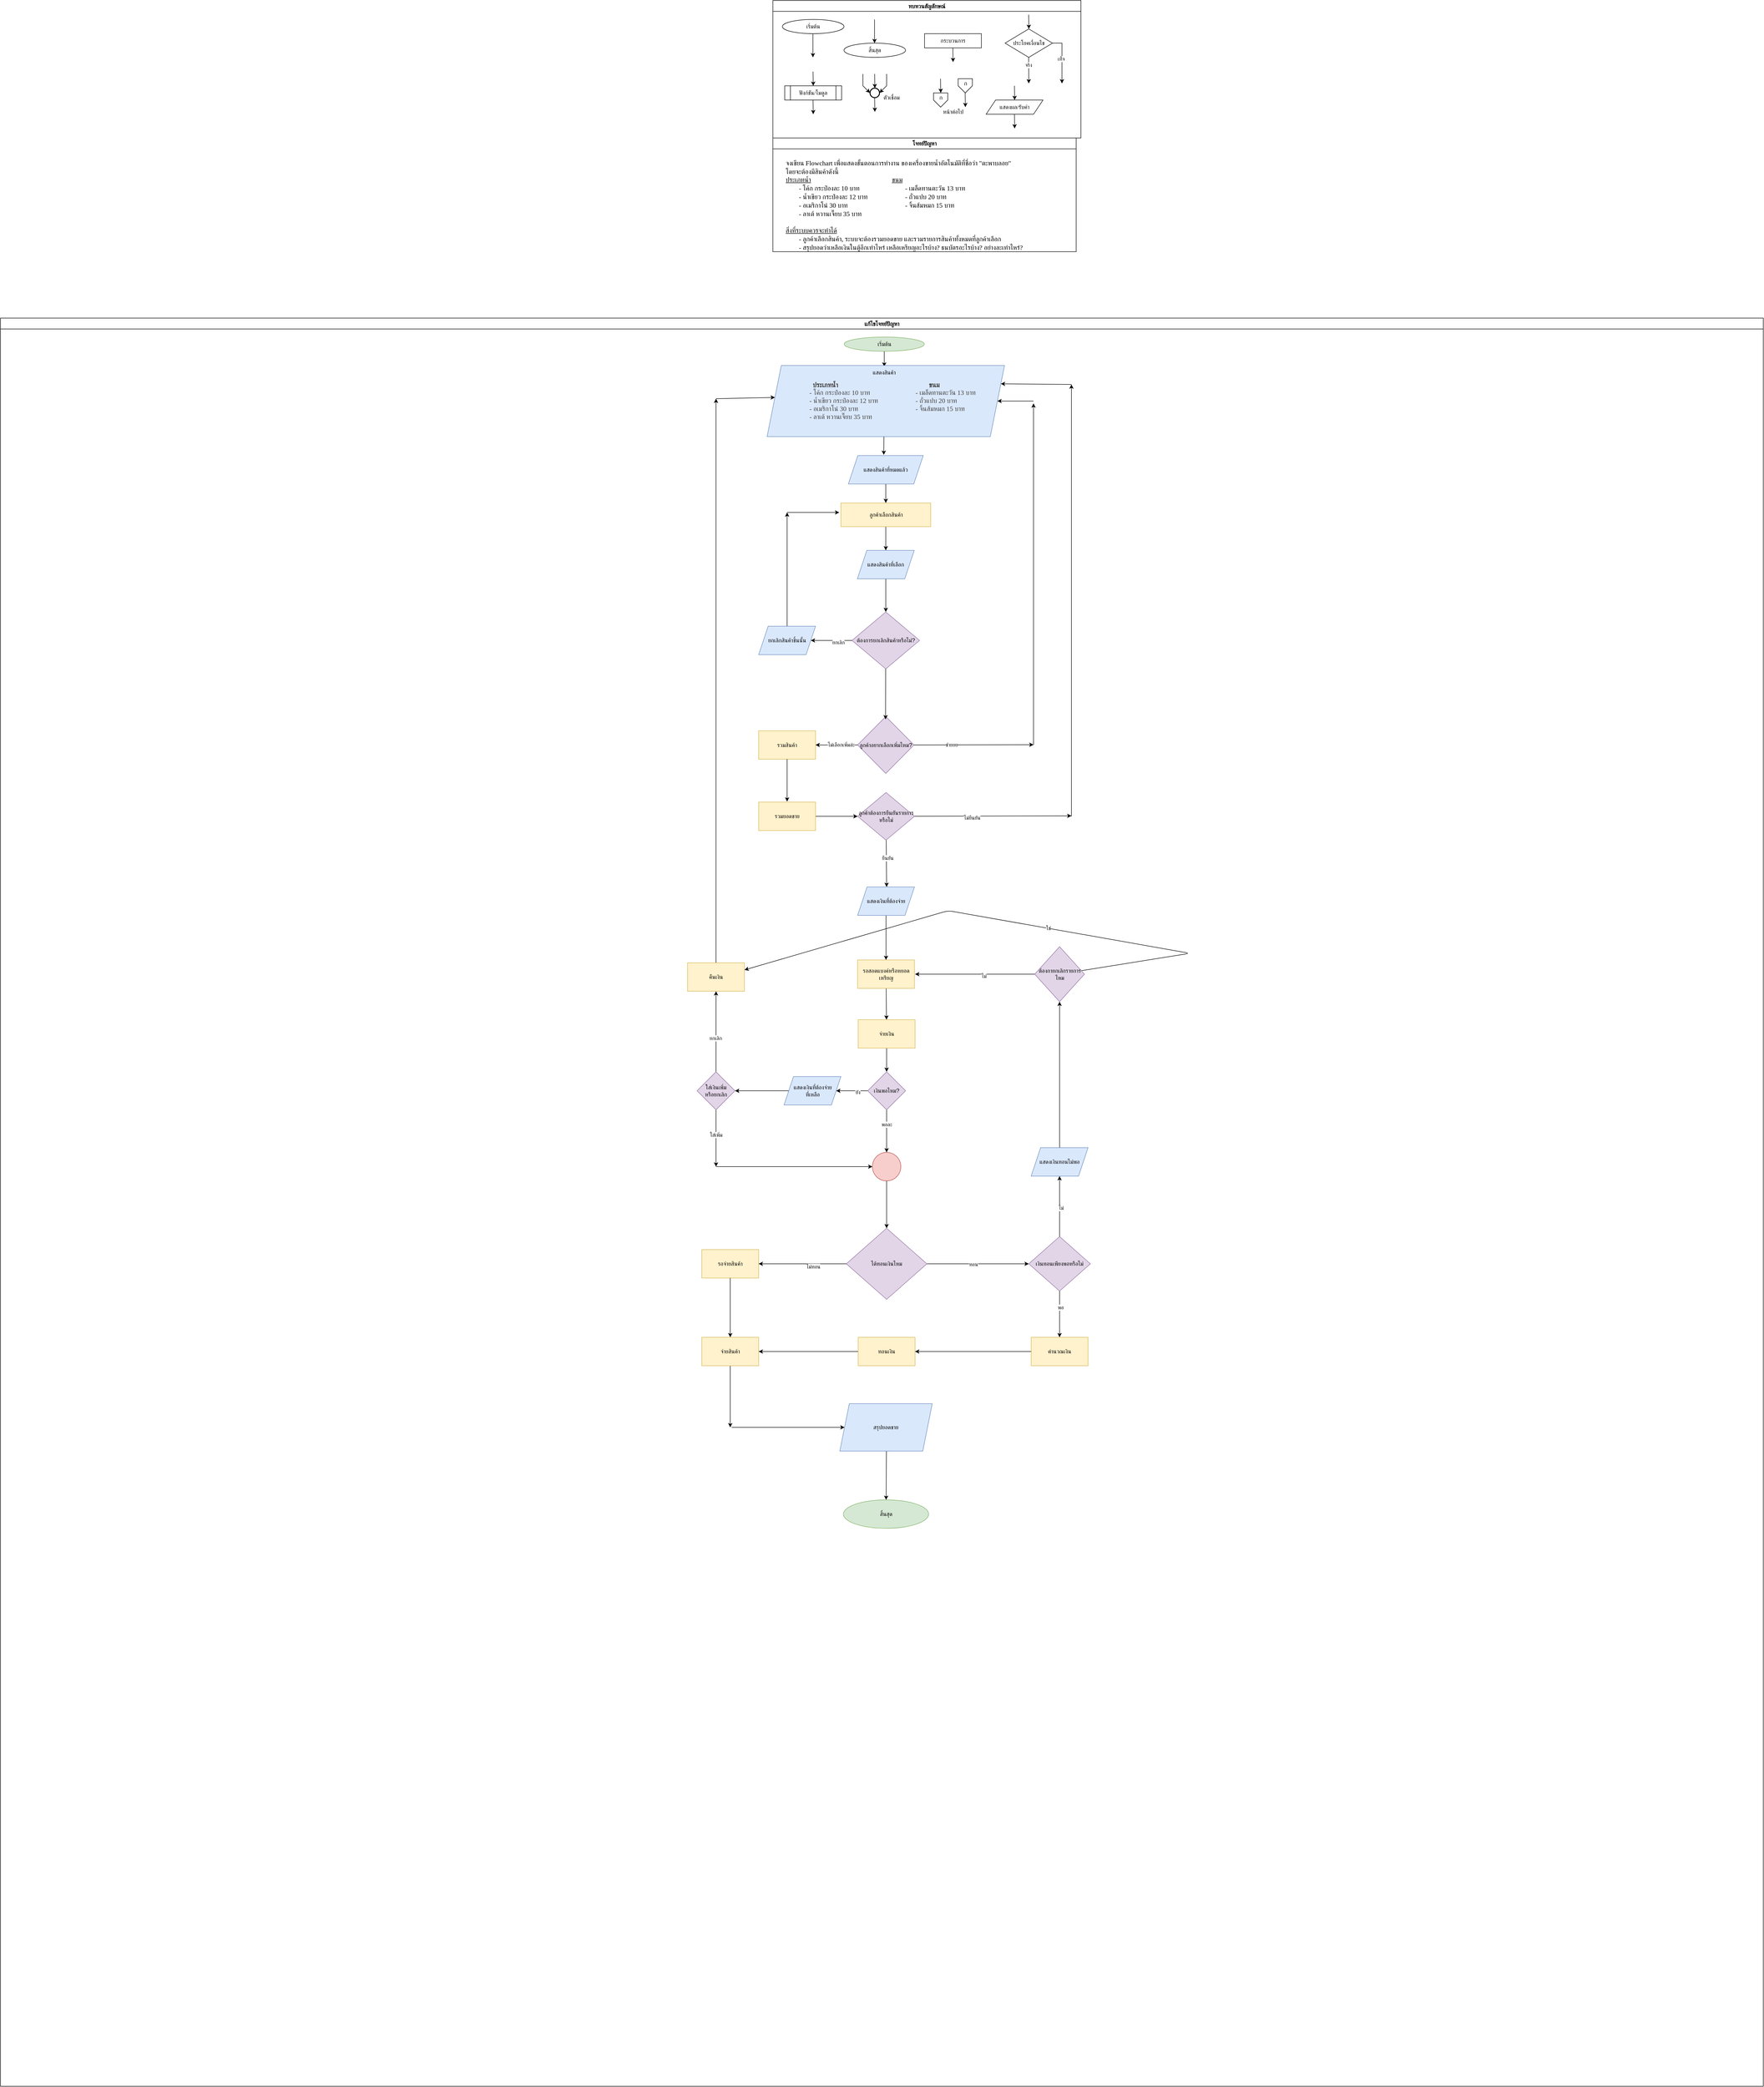 <mxfile>
    <diagram id="C5RBs43oDa-KdzZeNtuy" name="Page-1">
        <mxGraphModel dx="5001" dy="2600" grid="1" gridSize="10" guides="1" tooltips="1" connect="1" arrows="1" fold="1" page="1" pageScale="1" pageWidth="827" pageHeight="1169" background="none" math="0" shadow="0">
            <root>
                <mxCell id="WIyWlLk6GJQsqaUBKTNV-0"/>
                <mxCell id="WIyWlLk6GJQsqaUBKTNV-1" parent="WIyWlLk6GJQsqaUBKTNV-0"/>
                <mxCell id="M7CGMbNuYNeq0SnUNNgH-6" value="ทบทวนสัญลักษณ์" style="swimlane;fontFamily=Sarabun;fontSource=https%3A%2F%2Ffonts.googleapis.com%2Fcss%3Ffamily%3DSarabun;" parent="WIyWlLk6GJQsqaUBKTNV-1" vertex="1">
                    <mxGeometry x="-710" y="-250" width="650" height="290" as="geometry"/>
                </mxCell>
                <mxCell id="M7CGMbNuYNeq0SnUNNgH-2" value="&lt;font data-font-src=&quot;https://fonts.googleapis.com/css?family=Sarabun&quot; face=&quot;Sarabun&quot;&gt;เริ่มต้น&lt;/font&gt;" style="ellipse;whiteSpace=wrap;html=1;" parent="M7CGMbNuYNeq0SnUNNgH-6" vertex="1">
                    <mxGeometry x="20" y="40" width="130" height="30" as="geometry"/>
                </mxCell>
                <mxCell id="M7CGMbNuYNeq0SnUNNgH-5" value="" style="endArrow=classic;html=1;rounded=0;" parent="M7CGMbNuYNeq0SnUNNgH-6" edge="1">
                    <mxGeometry width="50" height="50" relative="1" as="geometry">
                        <mxPoint x="84.5" y="70" as="sourcePoint"/>
                        <mxPoint x="84.5" y="120" as="targetPoint"/>
                    </mxGeometry>
                </mxCell>
                <mxCell id="M7CGMbNuYNeq0SnUNNgH-3" value="&lt;font face=&quot;Sarabun&quot;&gt;สิ้นสุด&lt;/font&gt;" style="ellipse;whiteSpace=wrap;html=1;" parent="M7CGMbNuYNeq0SnUNNgH-6" vertex="1">
                    <mxGeometry x="150" y="90" width="130" height="30" as="geometry"/>
                </mxCell>
                <mxCell id="M7CGMbNuYNeq0SnUNNgH-4" value="" style="endArrow=classic;html=1;rounded=0;" parent="M7CGMbNuYNeq0SnUNNgH-6" edge="1">
                    <mxGeometry width="50" height="50" relative="1" as="geometry">
                        <mxPoint x="214.5" y="40" as="sourcePoint"/>
                        <mxPoint x="214.5" y="90" as="targetPoint"/>
                    </mxGeometry>
                </mxCell>
                <mxCell id="mvioNwK95yMqdUQ73LqQ-0" value="กระบวนการ" style="rounded=0;whiteSpace=wrap;html=1;fontFamily=Sarabun;fontSource=https%3A%2F%2Ffonts.googleapis.com%2Fcss%3Ffamily%3DSarabun;" parent="M7CGMbNuYNeq0SnUNNgH-6" vertex="1">
                    <mxGeometry x="320" y="70" width="120" height="30" as="geometry"/>
                </mxCell>
                <mxCell id="mvioNwK95yMqdUQ73LqQ-2" value="" style="endArrow=classic;html=1;rounded=0;" parent="M7CGMbNuYNeq0SnUNNgH-6" edge="1">
                    <mxGeometry width="50" height="50" relative="1" as="geometry">
                        <mxPoint x="379.75" y="100" as="sourcePoint"/>
                        <mxPoint x="380.25" y="130" as="targetPoint"/>
                    </mxGeometry>
                </mxCell>
                <mxCell id="mvioNwK95yMqdUQ73LqQ-3" value="ประโยคเงื่อนไข" style="rhombus;whiteSpace=wrap;html=1;fontFamily=Sarabun;fontSource=https%3A%2F%2Ffonts.googleapis.com%2Fcss%3Ffamily%3DSarabun;" parent="M7CGMbNuYNeq0SnUNNgH-6" vertex="1">
                    <mxGeometry x="490" y="60" width="100" height="60" as="geometry"/>
                </mxCell>
                <mxCell id="mvioNwK95yMqdUQ73LqQ-4" value="" style="endArrow=classic;html=1;rounded=0;" parent="M7CGMbNuYNeq0SnUNNgH-6" edge="1">
                    <mxGeometry width="50" height="50" relative="1" as="geometry">
                        <mxPoint x="539.71" y="30" as="sourcePoint"/>
                        <mxPoint x="540.21" y="60" as="targetPoint"/>
                    </mxGeometry>
                </mxCell>
                <mxCell id="mvioNwK95yMqdUQ73LqQ-5" value="" style="endArrow=classic;html=1;rounded=0;" parent="M7CGMbNuYNeq0SnUNNgH-6" edge="1">
                    <mxGeometry width="50" height="50" relative="1" as="geometry">
                        <mxPoint x="539.71" y="120" as="sourcePoint"/>
                        <mxPoint x="540" y="175" as="targetPoint"/>
                    </mxGeometry>
                </mxCell>
                <mxCell id="mvioNwK95yMqdUQ73LqQ-7" value="จริง" style="edgeLabel;html=1;align=center;verticalAlign=middle;resizable=0;points=[];fontFamily=Sarabun;fontSource=https%3A%2F%2Ffonts.googleapis.com%2Fcss%3Ffamily%3DSarabun;" parent="mvioNwK95yMqdUQ73LqQ-5" vertex="1" connectable="0">
                    <mxGeometry x="-0.414" y="-1" relative="1" as="geometry">
                        <mxPoint as="offset"/>
                    </mxGeometry>
                </mxCell>
                <mxCell id="mvioNwK95yMqdUQ73LqQ-6" value="" style="endArrow=classic;html=1;rounded=0;exitX=1;exitY=0.5;exitDx=0;exitDy=0;" parent="M7CGMbNuYNeq0SnUNNgH-6" source="mvioNwK95yMqdUQ73LqQ-3" edge="1">
                    <mxGeometry width="50" height="50" relative="1" as="geometry">
                        <mxPoint x="620" y="95" as="sourcePoint"/>
                        <mxPoint x="610" y="175" as="targetPoint"/>
                        <Array as="points">
                            <mxPoint x="610" y="90"/>
                        </Array>
                    </mxGeometry>
                </mxCell>
                <mxCell id="mvioNwK95yMqdUQ73LqQ-8" value="&lt;font data-font-src=&quot;https://fonts.googleapis.com/css?family=Sarabun&quot; face=&quot;Sarabun&quot;&gt;เท็จ&lt;/font&gt;" style="edgeLabel;html=1;align=center;verticalAlign=middle;resizable=0;points=[];" parent="mvioNwK95yMqdUQ73LqQ-6" vertex="1" connectable="0">
                    <mxGeometry x="-0.002" y="-2" relative="1" as="geometry">
                        <mxPoint as="offset"/>
                    </mxGeometry>
                </mxCell>
                <mxCell id="mvioNwK95yMqdUQ73LqQ-9" value="&lt;font data-font-src=&quot;https://fonts.googleapis.com/css?family=Sarabun&quot; face=&quot;Sarabun&quot;&gt;ฟังก์ชัน/โมดูล&lt;/font&gt;" style="shape=process;whiteSpace=wrap;html=1;backgroundOutline=1;" parent="M7CGMbNuYNeq0SnUNNgH-6" vertex="1">
                    <mxGeometry x="25" y="180" width="120" height="30" as="geometry"/>
                </mxCell>
                <mxCell id="mvioNwK95yMqdUQ73LqQ-11" value="" style="endArrow=classic;html=1;rounded=0;" parent="M7CGMbNuYNeq0SnUNNgH-6" edge="1">
                    <mxGeometry width="50" height="50" relative="1" as="geometry">
                        <mxPoint x="84.71" y="150" as="sourcePoint"/>
                        <mxPoint x="85.21" y="180" as="targetPoint"/>
                    </mxGeometry>
                </mxCell>
                <mxCell id="mvioNwK95yMqdUQ73LqQ-12" value="" style="endArrow=classic;html=1;rounded=0;" parent="M7CGMbNuYNeq0SnUNNgH-6" edge="1">
                    <mxGeometry width="50" height="50" relative="1" as="geometry">
                        <mxPoint x="84.71" y="210" as="sourcePoint"/>
                        <mxPoint x="85.21" y="240" as="targetPoint"/>
                    </mxGeometry>
                </mxCell>
                <mxCell id="mvioNwK95yMqdUQ73LqQ-13" value="" style="strokeWidth=2;html=1;shape=mxgraph.flowchart.start_2;whiteSpace=wrap;" parent="M7CGMbNuYNeq0SnUNNgH-6" vertex="1">
                    <mxGeometry x="205" y="185" width="20" height="20" as="geometry"/>
                </mxCell>
                <mxCell id="mvioNwK95yMqdUQ73LqQ-16" value="" style="endArrow=classic;html=1;rounded=0;" parent="M7CGMbNuYNeq0SnUNNgH-6" edge="1">
                    <mxGeometry width="50" height="50" relative="1" as="geometry">
                        <mxPoint x="214.71" y="155" as="sourcePoint"/>
                        <mxPoint x="215.21" y="185" as="targetPoint"/>
                    </mxGeometry>
                </mxCell>
                <mxCell id="mvioNwK95yMqdUQ73LqQ-17" value="" style="endArrow=classic;html=1;rounded=0;entryX=0;entryY=0.5;entryDx=0;entryDy=0;entryPerimeter=0;" parent="M7CGMbNuYNeq0SnUNNgH-6" target="mvioNwK95yMqdUQ73LqQ-13" edge="1">
                    <mxGeometry width="50" height="50" relative="1" as="geometry">
                        <mxPoint x="190.0" y="155" as="sourcePoint"/>
                        <mxPoint x="190.5" y="185" as="targetPoint"/>
                        <Array as="points">
                            <mxPoint x="190" y="180"/>
                        </Array>
                    </mxGeometry>
                </mxCell>
                <mxCell id="mvioNwK95yMqdUQ73LqQ-18" value="" style="endArrow=classic;html=1;rounded=0;entryX=1;entryY=0.5;entryDx=0;entryDy=0;entryPerimeter=0;" parent="M7CGMbNuYNeq0SnUNNgH-6" target="mvioNwK95yMqdUQ73LqQ-13" edge="1">
                    <mxGeometry width="50" height="50" relative="1" as="geometry">
                        <mxPoint x="240.0" y="155" as="sourcePoint"/>
                        <mxPoint x="240.5" y="185" as="targetPoint"/>
                        <Array as="points">
                            <mxPoint x="240" y="180"/>
                        </Array>
                    </mxGeometry>
                </mxCell>
                <mxCell id="mvioNwK95yMqdUQ73LqQ-19" value="" style="endArrow=classic;html=1;rounded=0;" parent="M7CGMbNuYNeq0SnUNNgH-6" edge="1">
                    <mxGeometry width="50" height="50" relative="1" as="geometry">
                        <mxPoint x="214.71" y="205" as="sourcePoint"/>
                        <mxPoint x="215.21" y="235" as="targetPoint"/>
                    </mxGeometry>
                </mxCell>
                <mxCell id="mvioNwK95yMqdUQ73LqQ-20" value="&lt;font data-font-src=&quot;https://fonts.googleapis.com/css?family=Sarabun&quot; face=&quot;Sarabun&quot;&gt;ตัวเชื่อม&lt;/font&gt;" style="text;html=1;align=center;verticalAlign=middle;resizable=0;points=[];autosize=1;strokeColor=none;fillColor=none;" parent="M7CGMbNuYNeq0SnUNNgH-6" vertex="1">
                    <mxGeometry x="220" y="190" width="60" height="30" as="geometry"/>
                </mxCell>
                <mxCell id="mvioNwK95yMqdUQ73LqQ-25" value="" style="endArrow=classic;html=1;rounded=0;" parent="M7CGMbNuYNeq0SnUNNgH-6" edge="1">
                    <mxGeometry width="50" height="50" relative="1" as="geometry">
                        <mxPoint x="353.71" y="165" as="sourcePoint"/>
                        <mxPoint x="354.21" y="195" as="targetPoint"/>
                    </mxGeometry>
                </mxCell>
                <mxCell id="mvioNwK95yMqdUQ73LqQ-21" value="" style="verticalLabelPosition=bottom;verticalAlign=top;html=1;shape=offPageConnector;rounded=0;size=0.5;" parent="M7CGMbNuYNeq0SnUNNgH-6" vertex="1">
                    <mxGeometry x="339" y="195" width="30" height="30" as="geometry"/>
                </mxCell>
                <mxCell id="mvioNwK95yMqdUQ73LqQ-26" value="" style="endArrow=classic;html=1;rounded=0;" parent="M7CGMbNuYNeq0SnUNNgH-6" edge="1">
                    <mxGeometry width="50" height="50" relative="1" as="geometry">
                        <mxPoint x="405.71" y="195" as="sourcePoint"/>
                        <mxPoint x="406.21" y="225" as="targetPoint"/>
                    </mxGeometry>
                </mxCell>
                <mxCell id="mvioNwK95yMqdUQ73LqQ-27" value="" style="verticalLabelPosition=bottom;verticalAlign=top;html=1;shape=offPageConnector;rounded=0;size=0.5;" parent="M7CGMbNuYNeq0SnUNNgH-6" vertex="1">
                    <mxGeometry x="391" y="165" width="30" height="30" as="geometry"/>
                </mxCell>
                <mxCell id="mvioNwK95yMqdUQ73LqQ-28" value="หน้าต่อไป" style="text;html=1;align=center;verticalAlign=middle;resizable=0;points=[];autosize=1;strokeColor=none;fillColor=none;fontFamily=Sarabun;fontSource=https%3A%2F%2Ffonts.googleapis.com%2Fcss%3Ffamily%3DSarabun;" parent="M7CGMbNuYNeq0SnUNNgH-6" vertex="1">
                    <mxGeometry x="345" y="220" width="70" height="30" as="geometry"/>
                </mxCell>
                <mxCell id="mvioNwK95yMqdUQ73LqQ-29" value="ก" style="text;html=1;align=center;verticalAlign=middle;resizable=0;points=[];autosize=1;strokeColor=none;fillColor=none;fontFamily=Sarabun;fontSource=https%3A%2F%2Ffonts.googleapis.com%2Fcss%3Ffamily%3DSarabun;" parent="M7CGMbNuYNeq0SnUNNgH-6" vertex="1">
                    <mxGeometry x="339" y="190" width="30" height="30" as="geometry"/>
                </mxCell>
                <mxCell id="mvioNwK95yMqdUQ73LqQ-30" value="ก" style="text;html=1;align=center;verticalAlign=middle;resizable=0;points=[];autosize=1;strokeColor=none;fillColor=none;fontFamily=Sarabun;fontSource=https%3A%2F%2Ffonts.googleapis.com%2Fcss%3Ffamily%3DSarabun;" parent="M7CGMbNuYNeq0SnUNNgH-6" vertex="1">
                    <mxGeometry x="391" y="160" width="30" height="30" as="geometry"/>
                </mxCell>
                <mxCell id="mvioNwK95yMqdUQ73LqQ-32" value="แสดงผล/รับค่า" style="shape=parallelogram;perimeter=parallelogramPerimeter;whiteSpace=wrap;html=1;fixedSize=1;fontFamily=Sarabun;fontSource=https%3A%2F%2Ffonts.googleapis.com%2Fcss%3Ffamily%3DSarabun;" parent="M7CGMbNuYNeq0SnUNNgH-6" vertex="1">
                    <mxGeometry x="450" y="210" width="120" height="30" as="geometry"/>
                </mxCell>
                <mxCell id="mvioNwK95yMqdUQ73LqQ-33" value="" style="endArrow=classic;html=1;rounded=0;" parent="M7CGMbNuYNeq0SnUNNgH-6" edge="1">
                    <mxGeometry width="50" height="50" relative="1" as="geometry">
                        <mxPoint x="509.71" y="180" as="sourcePoint"/>
                        <mxPoint x="510.21" y="210" as="targetPoint"/>
                    </mxGeometry>
                </mxCell>
                <mxCell id="mvioNwK95yMqdUQ73LqQ-34" value="" style="endArrow=classic;html=1;rounded=0;" parent="M7CGMbNuYNeq0SnUNNgH-6" edge="1">
                    <mxGeometry width="50" height="50" relative="1" as="geometry">
                        <mxPoint x="509.71" y="240" as="sourcePoint"/>
                        <mxPoint x="510.21" y="270" as="targetPoint"/>
                    </mxGeometry>
                </mxCell>
                <mxCell id="mvioNwK95yMqdUQ73LqQ-36" value="แก้ไขโจทย์ปัญหา" style="swimlane;fontFamily=Sarabun;fontSource=https%3A%2F%2Ffonts.googleapis.com%2Fcss%3Ffamily%3DSarabun;" parent="WIyWlLk6GJQsqaUBKTNV-1" vertex="1">
                    <mxGeometry x="-2340" y="420" width="3720" height="3730" as="geometry"/>
                </mxCell>
                <mxCell id="3" style="edgeStyle=none;html=1;entryX=0.583;entryY=0.083;entryDx=0;entryDy=0;entryPerimeter=0;" parent="mvioNwK95yMqdUQ73LqQ-36" source="0" target="33" edge="1">
                    <mxGeometry relative="1" as="geometry">
                        <mxPoint x="1865.0" y="140" as="targetPoint"/>
                    </mxGeometry>
                </mxCell>
                <mxCell id="0" value="เริ่มต้น" style="ellipse;whiteSpace=wrap;html=1;fillColor=#d5e8d4;strokeColor=#82b366;" parent="mvioNwK95yMqdUQ73LqQ-36" vertex="1">
                    <mxGeometry x="1780.5" y="40" width="169" height="30" as="geometry"/>
                </mxCell>
                <mxCell id="82" style="edgeStyle=none;html=1;entryX=0.473;entryY=-0.025;entryDx=0;entryDy=0;entryPerimeter=0;" parent="mvioNwK95yMqdUQ73LqQ-36" target="78" edge="1">
                    <mxGeometry relative="1" as="geometry">
                        <mxPoint x="1864.327" y="250" as="sourcePoint"/>
                    </mxGeometry>
                </mxCell>
                <mxCell id="84" style="edgeStyle=none;html=1;" parent="mvioNwK95yMqdUQ73LqQ-36" source="7" target="41" edge="1">
                    <mxGeometry relative="1" as="geometry"/>
                </mxCell>
                <mxCell id="7" value="ลูกค้าเลือกสินค้า" style="rounded=0;whiteSpace=wrap;html=1;align=center;fillColor=#fff2cc;strokeColor=#d6b656;" parent="mvioNwK95yMqdUQ73LqQ-36" vertex="1">
                    <mxGeometry x="1773.5" y="390" width="189.5" height="50" as="geometry"/>
                </mxCell>
                <mxCell id="11" value="ลูกค้าอยากเลือกเพิ่มไหม?" style="rhombus;whiteSpace=wrap;html=1;fillColor=#e1d5e7;strokeColor=#9673a6;" parent="mvioNwK95yMqdUQ73LqQ-36" vertex="1">
                    <mxGeometry x="1808.75" y="840.5" width="119" height="120" as="geometry"/>
                </mxCell>
                <mxCell id="18" value="" style="endArrow=classic;html=1;" parent="mvioNwK95yMqdUQ73LqQ-36" edge="1">
                    <mxGeometry width="50" height="50" relative="1" as="geometry">
                        <mxPoint x="2180" y="900" as="sourcePoint"/>
                        <mxPoint x="2180" y="180" as="targetPoint"/>
                    </mxGeometry>
                </mxCell>
                <mxCell id="19" value="" style="endArrow=classic;html=1;entryX=1;entryY=0.5;entryDx=0;entryDy=0;" parent="mvioNwK95yMqdUQ73LqQ-36" target="88" edge="1">
                    <mxGeometry width="50" height="50" relative="1" as="geometry">
                        <mxPoint x="2180" y="175" as="sourcePoint"/>
                        <mxPoint x="2044.995" y="175" as="targetPoint"/>
                    </mxGeometry>
                </mxCell>
                <mxCell id="33" value="แสดงสินค้า" style="text;html=1;align=center;verticalAlign=middle;whiteSpace=wrap;rounded=0;" parent="mvioNwK95yMqdUQ73LqQ-36" vertex="1">
                    <mxGeometry x="1830" y="100" width="60" height="30" as="geometry"/>
                </mxCell>
                <mxCell id="12" style="edgeStyle=none;html=1;exitX=1;exitY=0.5;exitDx=0;exitDy=0;" parent="mvioNwK95yMqdUQ73LqQ-36" source="11" edge="1">
                    <mxGeometry relative="1" as="geometry">
                        <mxPoint x="2180" y="900" as="targetPoint"/>
                        <mxPoint x="1939.329" y="900.638" as="sourcePoint"/>
                    </mxGeometry>
                </mxCell>
                <mxCell id="20" value="ช่ายยย" style="edgeLabel;html=1;align=center;verticalAlign=middle;resizable=0;points=[];" parent="12" vertex="1" connectable="0">
                    <mxGeometry x="-0.371" y="1" relative="1" as="geometry">
                        <mxPoint as="offset"/>
                    </mxGeometry>
                </mxCell>
                <mxCell id="13" style="edgeStyle=none;html=1;exitX=0;exitY=0.5;exitDx=0;exitDy=0;" parent="mvioNwK95yMqdUQ73LqQ-36" source="11" target="21" edge="1">
                    <mxGeometry relative="1" as="geometry">
                        <mxPoint x="1730" y="901" as="targetPoint"/>
                        <mxPoint x="1780" y="901" as="sourcePoint"/>
                    </mxGeometry>
                </mxCell>
                <mxCell id="27" value="ไม่เลือกเพิ่มล่ะ" style="edgeLabel;html=1;align=center;verticalAlign=middle;resizable=0;points=[];" parent="13" vertex="1" connectable="0">
                    <mxGeometry x="-0.205" y="-1" relative="1" as="geometry">
                        <mxPoint as="offset"/>
                    </mxGeometry>
                </mxCell>
                <mxCell id="21" value="รวมสินค้า" style="rounded=0;whiteSpace=wrap;html=1;fillColor=#fff2cc;strokeColor=#d6b656;" parent="mvioNwK95yMqdUQ73LqQ-36" vertex="1">
                    <mxGeometry x="1600" y="870.5" width="120" height="60" as="geometry"/>
                </mxCell>
                <mxCell id="105" style="edgeStyle=none;html=1;entryX=0;entryY=0.5;entryDx=0;entryDy=0;" edge="1" parent="mvioNwK95yMqdUQ73LqQ-36" source="24" target="104">
                    <mxGeometry relative="1" as="geometry"/>
                </mxCell>
                <mxCell id="24" value="รวมยอดขาย" style="rounded=0;whiteSpace=wrap;html=1;fillColor=#fff2cc;strokeColor=#d6b656;" parent="mvioNwK95yMqdUQ73LqQ-36" vertex="1">
                    <mxGeometry x="1600" y="1021" width="120" height="60" as="geometry"/>
                </mxCell>
                <mxCell id="116" style="edgeStyle=none;html=1;entryX=0.5;entryY=0;entryDx=0;entryDy=0;" edge="1" parent="mvioNwK95yMqdUQ73LqQ-36" source="28" target="107">
                    <mxGeometry relative="1" as="geometry"/>
                </mxCell>
                <mxCell id="28" value="แสดงเงินที่ต้องจ่าย" style="shape=parallelogram;perimeter=parallelogramPerimeter;whiteSpace=wrap;html=1;fixedSize=1;fillColor=#dae8fc;strokeColor=#6c8ebf;" parent="mvioNwK95yMqdUQ73LqQ-36" vertex="1">
                    <mxGeometry x="1808.75" y="1200" width="120" height="60" as="geometry"/>
                </mxCell>
                <mxCell id="120" style="edgeStyle=none;html=1;entryX=0.5;entryY=0;entryDx=0;entryDy=0;" edge="1" parent="mvioNwK95yMqdUQ73LqQ-36" source="30" target="31">
                    <mxGeometry relative="1" as="geometry"/>
                </mxCell>
                <mxCell id="30" value="จ่ายเงิน" style="rounded=0;whiteSpace=wrap;html=1;fillColor=#fff2cc;strokeColor=#d6b656;" parent="mvioNwK95yMqdUQ73LqQ-36" vertex="1">
                    <mxGeometry x="1810" y="1480" width="120" height="60" as="geometry"/>
                </mxCell>
                <mxCell id="122" style="edgeStyle=none;html=1;entryX=0.5;entryY=0;entryDx=0;entryDy=0;" edge="1" parent="mvioNwK95yMqdUQ73LqQ-36" source="31" target="146">
                    <mxGeometry relative="1" as="geometry">
                        <mxPoint x="1870" y="1740" as="targetPoint"/>
                    </mxGeometry>
                </mxCell>
                <mxCell id="132" value="พอละ" style="edgeLabel;html=1;align=center;verticalAlign=middle;resizable=0;points=[];" vertex="1" connectable="0" parent="122">
                    <mxGeometry x="-0.314" relative="1" as="geometry">
                        <mxPoint as="offset"/>
                    </mxGeometry>
                </mxCell>
                <mxCell id="129" style="edgeStyle=none;html=1;" edge="1" parent="mvioNwK95yMqdUQ73LqQ-36" source="31" target="127">
                    <mxGeometry relative="1" as="geometry"/>
                </mxCell>
                <mxCell id="131" value="ยัง" style="edgeLabel;html=1;align=center;verticalAlign=middle;resizable=0;points=[];" vertex="1" connectable="0" parent="129">
                    <mxGeometry x="-0.368" y="3" relative="1" as="geometry">
                        <mxPoint as="offset"/>
                    </mxGeometry>
                </mxCell>
                <mxCell id="31" value="เงินพอไหม?" style="rhombus;whiteSpace=wrap;html=1;fillColor=#e1d5e7;strokeColor=#9673a6;" parent="mvioNwK95yMqdUQ73LqQ-36" vertex="1">
                    <mxGeometry x="1830" y="1590" width="80" height="80" as="geometry"/>
                </mxCell>
                <mxCell id="22" style="edgeStyle=none;html=1;" parent="mvioNwK95yMqdUQ73LqQ-36" source="21" edge="1">
                    <mxGeometry relative="1" as="geometry">
                        <mxPoint x="1660" y="1020" as="targetPoint"/>
                    </mxGeometry>
                </mxCell>
                <mxCell id="91" style="edgeStyle=none;html=1;entryX=0.5;entryY=0;entryDx=0;entryDy=0;" parent="mvioNwK95yMqdUQ73LqQ-36" source="41" target="90" edge="1">
                    <mxGeometry relative="1" as="geometry"/>
                </mxCell>
                <mxCell id="41" value="แสดงสินค้าที่เลือก" style="shape=parallelogram;perimeter=parallelogramPerimeter;whiteSpace=wrap;html=1;fixedSize=1;fillColor=#dae8fc;strokeColor=#6c8ebf;" parent="mvioNwK95yMqdUQ73LqQ-36" vertex="1">
                    <mxGeometry x="1808.25" y="490" width="120" height="60" as="geometry"/>
                </mxCell>
                <mxCell id="83" style="edgeStyle=none;html=1;entryX=0.5;entryY=0;entryDx=0;entryDy=0;" parent="mvioNwK95yMqdUQ73LqQ-36" source="78" target="7" edge="1">
                    <mxGeometry relative="1" as="geometry"/>
                </mxCell>
                <mxCell id="78" value="แสดงสินค้าที่หมดแล้ว" style="shape=parallelogram;perimeter=parallelogramPerimeter;whiteSpace=wrap;html=1;fixedSize=1;fillColor=#dae8fc;strokeColor=#6c8ebf;" parent="mvioNwK95yMqdUQ73LqQ-36" vertex="1">
                    <mxGeometry x="1789.25" y="290" width="158" height="60" as="geometry"/>
                </mxCell>
                <mxCell id="88" value="&lt;div style=&quot;text-align: left;&quot;&gt;&lt;span style=&quot;background-color: transparent; text-wrap-mode: nowrap; font-family: Sarabun; font-size: 14px; color: rgb(63, 63, 63);&quot;&gt;&lt;b&gt;&amp;nbsp; &amp;nbsp; &amp;nbsp; &amp;nbsp; &amp;nbsp; ประเภทน้ำ&lt;/b&gt;&lt;span style=&quot;text-decoration-line: underline; white-space-collapse: preserve;&quot;&gt;&#x9;&lt;/span&gt;&lt;span style=&quot;text-decoration-line: underline; white-space-collapse: preserve;&quot;&gt;&#x9;&lt;/span&gt;&lt;span style=&quot;text-decoration-line: underline; white-space-collapse: preserve;&quot;&gt;&#x9;&lt;/span&gt;&lt;span style=&quot;text-decoration-line: underline; white-space-collapse: preserve;&quot;&gt;&#x9;&lt;/span&gt;&lt;span style=&quot;text-decoration-line: underline; white-space-collapse: preserve;&quot;&gt;&#x9;&lt;/span&gt;&lt;span style=&quot;white-space-collapse: preserve;&quot;&gt;&lt;u&gt;&#x9;&lt;/u&gt;&lt;span style=&quot;text-decoration-line: underline; white-space-collapse: preserve;&quot;&gt;&#x9;&lt;/span&gt;&lt;b style=&quot;&quot;&gt;ข&lt;/b&gt;&lt;/span&gt;&lt;b style=&quot;&quot;&gt;นม&lt;/b&gt;&lt;/span&gt;&lt;/div&gt;&lt;span style=&quot;color: rgb(63, 63, 63); font-family: Sarabun; font-size: 14px; white-space: pre;&quot;&gt;&lt;div style=&quot;text-align: left;&quot;&gt;&lt;span style=&quot;background-color: transparent; color: rgb(63, 63, 63);&quot;&gt;&#x9;&lt;/span&gt;&lt;span style=&quot;background-color: transparent; white-space-collapse: collapse; color: rgb(63, 63, 63);&quot;&gt;- โค้ก กระป๋องละ 10 บาท&lt;/span&gt;&lt;span style=&quot;background-color: transparent; color: rgb(63, 63, 63);&quot;&gt;&#x9;&lt;/span&gt;&lt;span style=&quot;background-color: transparent; color: rgb(63, 63, 63);&quot;&gt;&#x9;&lt;/span&gt;&lt;span style=&quot;background-color: transparent; color: rgb(63, 63, 63);&quot;&gt;&#x9;&lt;/span&gt;&lt;span style=&quot;background-color: transparent; color: rgb(63, 63, 63);&quot;&gt;&#x9;&lt;/span&gt;&lt;span style=&quot;background-color: transparent; white-space-collapse: collapse; color: rgb(63, 63, 63);&quot;&gt;- เมล็ดทานตะวัน 13 บาท&lt;/span&gt;&lt;/div&gt;&lt;/span&gt;&lt;span style=&quot;color: rgb(63, 63, 63); font-family: Sarabun; font-size: 14px; white-space: pre;&quot;&gt;&lt;div style=&quot;text-align: left;&quot;&gt;&lt;span style=&quot;background-color: transparent; color: rgb(63, 63, 63);&quot;&gt;&#x9;&lt;/span&gt;&lt;span style=&quot;background-color: transparent; white-space-collapse: collapse; color: rgb(63, 63, 63);&quot;&gt;- น้ำเขียว กระป๋องละ 12 บาท&lt;/span&gt;&lt;span style=&quot;background-color: transparent; color: rgb(63, 63, 63);&quot;&gt;&#x9;&lt;/span&gt;&lt;span style=&quot;background-color: transparent; color: rgb(63, 63, 63);&quot;&gt;&#x9;&lt;/span&gt;&lt;span style=&quot;background-color: transparent; color: rgb(63, 63, 63);&quot;&gt;&#x9;&lt;/span&gt;&lt;span style=&quot;background-color: transparent; white-space-collapse: collapse; color: rgb(63, 63, 63);&quot;&gt;- ถั่วแปบ 20 บาท&lt;/span&gt;&lt;/div&gt;&lt;/span&gt;&lt;span style=&quot;color: rgb(63, 63, 63); font-family: Sarabun; font-size: 14px; white-space: pre;&quot;&gt;&lt;div style=&quot;text-align: left;&quot;&gt;&lt;span style=&quot;background-color: transparent; color: rgb(63, 63, 63);&quot;&gt;&#x9;&lt;/span&gt;&lt;span style=&quot;background-color: transparent; white-space-collapse: collapse; color: rgb(63, 63, 63);&quot;&gt;- อเมริกาโน่ 30 บาท&lt;/span&gt;&lt;span style=&quot;background-color: transparent; color: rgb(63, 63, 63);&quot;&gt;&#x9;&lt;/span&gt;&lt;span style=&quot;background-color: transparent; color: rgb(63, 63, 63);&quot;&gt;&#x9;&lt;/span&gt;&lt;span style=&quot;background-color: transparent; color: rgb(63, 63, 63);&quot;&gt;&#x9;&lt;/span&gt;&lt;span style=&quot;background-color: transparent; color: rgb(63, 63, 63);&quot;&gt;&#x9;&lt;/span&gt;&lt;span style=&quot;background-color: transparent; color: rgb(63, 63, 63);&quot;&gt;&#x9;&lt;/span&gt;&lt;span style=&quot;background-color: transparent; white-space-collapse: collapse; color: rgb(63, 63, 63);&quot;&gt;- จิ้นส้มหมก 15 บาท&lt;/span&gt;&lt;/div&gt;&lt;/span&gt;&lt;span style=&quot;color: rgb(63, 63, 63); font-family: Sarabun; font-size: 14px; white-space: pre;&quot;&gt;&lt;div style=&quot;text-align: left;&quot;&gt;&lt;span style=&quot;background-color: transparent; color: rgb(63, 63, 63);&quot;&gt;&#x9;&lt;/span&gt;&lt;span style=&quot;background-color: transparent; white-space-collapse: collapse; color: rgb(63, 63, 63);&quot;&gt;- ลาเต้ หวานเจี๊ยบ 35 บาท&lt;/span&gt;&lt;span style=&quot;background-color: transparent; color: rgb(63, 63, 63);&quot;&gt;&#x9;&lt;/span&gt;&lt;/div&gt;&lt;/span&gt;" style="shape=parallelogram;perimeter=parallelogramPerimeter;whiteSpace=wrap;html=1;fixedSize=1;size=30;fillColor=#dae8fc;strokeColor=#6c8ebf;" parent="mvioNwK95yMqdUQ73LqQ-36" vertex="1">
                    <mxGeometry x="1617.75" y="100" width="501" height="150" as="geometry"/>
                </mxCell>
                <mxCell id="89" value="แสดงสินค้า" style="text;html=1;align=center;verticalAlign=middle;whiteSpace=wrap;rounded=0;" parent="mvioNwK95yMqdUQ73LqQ-36" vertex="1">
                    <mxGeometry x="1835" y="100" width="60" height="30" as="geometry"/>
                </mxCell>
                <mxCell id="90" value="ต้องการยกเลิกสินค้าหรือไม่?" style="rhombus;whiteSpace=wrap;html=1;fillColor=#e1d5e7;strokeColor=#9673a6;" parent="mvioNwK95yMqdUQ73LqQ-36" vertex="1">
                    <mxGeometry x="1797" y="620" width="142.5" height="120" as="geometry"/>
                </mxCell>
                <mxCell id="94" style="edgeStyle=none;html=1;" parent="mvioNwK95yMqdUQ73LqQ-36" source="90" edge="1">
                    <mxGeometry relative="1" as="geometry">
                        <mxPoint x="1710" y="680" as="targetPoint"/>
                    </mxGeometry>
                </mxCell>
                <mxCell id="101" value="ยกเลิก" style="edgeLabel;html=1;align=center;verticalAlign=middle;resizable=0;points=[];" parent="94" vertex="1" connectable="0">
                    <mxGeometry x="-0.31" y="4" relative="1" as="geometry">
                        <mxPoint x="1" as="offset"/>
                    </mxGeometry>
                </mxCell>
                <mxCell id="97" style="edgeStyle=none;html=1;" parent="mvioNwK95yMqdUQ73LqQ-36" source="96" edge="1">
                    <mxGeometry relative="1" as="geometry">
                        <mxPoint x="1660" y="410" as="targetPoint"/>
                    </mxGeometry>
                </mxCell>
                <mxCell id="96" value="ยกเลิกสินค้าชิ้นนั้น" style="shape=parallelogram;perimeter=parallelogramPerimeter;whiteSpace=wrap;html=1;fixedSize=1;fillColor=#dae8fc;strokeColor=#6c8ebf;" parent="mvioNwK95yMqdUQ73LqQ-36" vertex="1">
                    <mxGeometry x="1600" y="650" width="120" height="60" as="geometry"/>
                </mxCell>
                <mxCell id="98" value="" style="endArrow=classic;html=1;" parent="mvioNwK95yMqdUQ73LqQ-36" edge="1">
                    <mxGeometry width="50" height="50" relative="1" as="geometry">
                        <mxPoint x="1660" y="410" as="sourcePoint"/>
                        <mxPoint x="1770" y="410" as="targetPoint"/>
                    </mxGeometry>
                </mxCell>
                <mxCell id="103" style="edgeStyle=none;html=1;entryX=0.496;entryY=0.05;entryDx=0;entryDy=0;entryPerimeter=0;" parent="mvioNwK95yMqdUQ73LqQ-36" source="90" target="11" edge="1">
                    <mxGeometry relative="1" as="geometry">
                        <mxPoint x="1868" y="770" as="targetPoint"/>
                        <Array as="points">
                            <mxPoint x="1868" y="750"/>
                        </Array>
                    </mxGeometry>
                </mxCell>
                <mxCell id="106" style="edgeStyle=none;html=1;" edge="1" parent="mvioNwK95yMqdUQ73LqQ-36" source="104">
                    <mxGeometry relative="1" as="geometry">
                        <mxPoint x="1870" y="1200" as="targetPoint"/>
                    </mxGeometry>
                </mxCell>
                <mxCell id="108" value="ยืนยัน" style="edgeLabel;html=1;align=center;verticalAlign=middle;resizable=0;points=[];" vertex="1" connectable="0" parent="106">
                    <mxGeometry x="-0.231" y="2" relative="1" as="geometry">
                        <mxPoint as="offset"/>
                    </mxGeometry>
                </mxCell>
                <mxCell id="109" style="edgeStyle=none;html=1;" edge="1" parent="mvioNwK95yMqdUQ73LqQ-36" source="104">
                    <mxGeometry relative="1" as="geometry">
                        <mxPoint x="2260" y="1050" as="targetPoint"/>
                    </mxGeometry>
                </mxCell>
                <mxCell id="113" value="ไม่ยืนยัน" style="edgeLabel;html=1;align=center;verticalAlign=middle;resizable=0;points=[];" vertex="1" connectable="0" parent="109">
                    <mxGeometry x="-0.267" y="-3" relative="1" as="geometry">
                        <mxPoint as="offset"/>
                    </mxGeometry>
                </mxCell>
                <mxCell id="104" value="ลูกค้าต้องการยืนยันรายการหรือไม่" style="rhombus;whiteSpace=wrap;html=1;fillColor=#e1d5e7;strokeColor=#9673a6;" vertex="1" parent="mvioNwK95yMqdUQ73LqQ-36">
                    <mxGeometry x="1808.75" y="1000.75" width="120" height="100.5" as="geometry"/>
                </mxCell>
                <mxCell id="119" style="edgeStyle=none;html=1;" edge="1" parent="mvioNwK95yMqdUQ73LqQ-36" source="107" target="30">
                    <mxGeometry relative="1" as="geometry"/>
                </mxCell>
                <mxCell id="107" value="รอสอดแบงค์หรือหยอดเหรียญ" style="rounded=0;whiteSpace=wrap;html=1;fillColor=#fff2cc;strokeColor=#d6b656;" vertex="1" parent="mvioNwK95yMqdUQ73LqQ-36">
                    <mxGeometry x="1808.75" y="1354" width="120" height="60" as="geometry"/>
                </mxCell>
                <mxCell id="110" value="" style="endArrow=classic;html=1;" edge="1" parent="mvioNwK95yMqdUQ73LqQ-36">
                    <mxGeometry width="50" height="50" relative="1" as="geometry">
                        <mxPoint x="2260" y="1051" as="sourcePoint"/>
                        <mxPoint x="2260" y="140" as="targetPoint"/>
                        <Array as="points">
                            <mxPoint x="2260" y="1050.5"/>
                        </Array>
                    </mxGeometry>
                </mxCell>
                <mxCell id="111" value="" style="endArrow=classic;html=1;entryX=1;entryY=0.25;entryDx=0;entryDy=0;" edge="1" parent="mvioNwK95yMqdUQ73LqQ-36" target="88">
                    <mxGeometry width="50" height="50" relative="1" as="geometry">
                        <mxPoint x="2260" y="140" as="sourcePoint"/>
                        <mxPoint x="2310" y="90" as="targetPoint"/>
                    </mxGeometry>
                </mxCell>
                <mxCell id="133" style="edgeStyle=none;html=1;" edge="1" parent="mvioNwK95yMqdUQ73LqQ-36" source="126">
                    <mxGeometry relative="1" as="geometry">
                        <mxPoint x="1510" y="1790" as="targetPoint"/>
                    </mxGeometry>
                </mxCell>
                <mxCell id="134" value="ใส่เพิ่ม" style="edgeLabel;html=1;align=center;verticalAlign=middle;resizable=0;points=[];" vertex="1" connectable="0" parent="133">
                    <mxGeometry x="-0.127" relative="1" as="geometry">
                        <mxPoint as="offset"/>
                    </mxGeometry>
                </mxCell>
                <mxCell id="142" style="edgeStyle=none;html=1;" edge="1" parent="mvioNwK95yMqdUQ73LqQ-36" source="126" target="141">
                    <mxGeometry relative="1" as="geometry"/>
                </mxCell>
                <mxCell id="143" value="ยกเลิก" style="edgeLabel;html=1;align=center;verticalAlign=middle;resizable=0;points=[];" vertex="1" connectable="0" parent="142">
                    <mxGeometry x="-0.163" y="1" relative="1" as="geometry">
                        <mxPoint as="offset"/>
                    </mxGeometry>
                </mxCell>
                <mxCell id="126" value="ใส่เงินเพิ่ม&lt;div&gt;หรือยกเลิก&lt;/div&gt;" style="rhombus;whiteSpace=wrap;html=1;fillColor=#e1d5e7;strokeColor=#9673a6;" vertex="1" parent="mvioNwK95yMqdUQ73LqQ-36">
                    <mxGeometry x="1470" y="1590" width="80" height="80" as="geometry"/>
                </mxCell>
                <mxCell id="130" style="edgeStyle=none;html=1;" edge="1" parent="mvioNwK95yMqdUQ73LqQ-36" source="127" target="126">
                    <mxGeometry relative="1" as="geometry"/>
                </mxCell>
                <mxCell id="127" value="แสดงเงินที่ต้องจ่าย&lt;div&gt;ที่เหลือ&lt;/div&gt;" style="shape=parallelogram;perimeter=parallelogramPerimeter;whiteSpace=wrap;html=1;fixedSize=1;fillColor=#dae8fc;strokeColor=#6c8ebf;" vertex="1" parent="mvioNwK95yMqdUQ73LqQ-36">
                    <mxGeometry x="1653.5" y="1600" width="120" height="60" as="geometry"/>
                </mxCell>
                <mxCell id="138" value="" style="endArrow=classic;html=1;" edge="1" parent="mvioNwK95yMqdUQ73LqQ-36" target="146">
                    <mxGeometry width="50" height="50" relative="1" as="geometry">
                        <mxPoint x="1510" y="1790" as="sourcePoint"/>
                        <mxPoint x="1840" y="1790" as="targetPoint"/>
                    </mxGeometry>
                </mxCell>
                <mxCell id="140" value="" style="endArrow=classic;html=1;entryX=0.033;entryY=0.449;entryDx=0;entryDy=0;entryPerimeter=0;" edge="1" parent="mvioNwK95yMqdUQ73LqQ-36" target="88">
                    <mxGeometry width="50" height="50" relative="1" as="geometry">
                        <mxPoint x="1510" y="170" as="sourcePoint"/>
                        <mxPoint x="1560" y="120" as="targetPoint"/>
                    </mxGeometry>
                </mxCell>
                <mxCell id="144" style="edgeStyle=none;html=1;" edge="1" parent="mvioNwK95yMqdUQ73LqQ-36" source="141">
                    <mxGeometry relative="1" as="geometry">
                        <mxPoint x="1510" y="170" as="targetPoint"/>
                    </mxGeometry>
                </mxCell>
                <mxCell id="141" value="คืนเงิน" style="rounded=0;whiteSpace=wrap;html=1;fillColor=#fff2cc;strokeColor=#d6b656;" vertex="1" parent="mvioNwK95yMqdUQ73LqQ-36">
                    <mxGeometry x="1450" y="1360" width="120" height="60" as="geometry"/>
                </mxCell>
                <mxCell id="147" style="edgeStyle=none;html=1;" edge="1" parent="mvioNwK95yMqdUQ73LqQ-36" source="146">
                    <mxGeometry relative="1" as="geometry">
                        <mxPoint x="1870" y="1920" as="targetPoint"/>
                    </mxGeometry>
                </mxCell>
                <mxCell id="146" value="" style="ellipse;whiteSpace=wrap;html=1;aspect=fixed;fillColor=#f8cecc;strokeColor=#b85450;" vertex="1" parent="mvioNwK95yMqdUQ73LqQ-36">
                    <mxGeometry x="1840" y="1760" width="60" height="60" as="geometry"/>
                </mxCell>
                <mxCell id="151" style="edgeStyle=none;html=1;" edge="1" parent="mvioNwK95yMqdUQ73LqQ-36" source="149">
                    <mxGeometry relative="1" as="geometry">
                        <mxPoint x="2170" y="1995" as="targetPoint"/>
                    </mxGeometry>
                </mxCell>
                <mxCell id="153" value="ทอน" style="edgeLabel;html=1;align=center;verticalAlign=middle;resizable=0;points=[];" vertex="1" connectable="0" parent="151">
                    <mxGeometry x="-0.101" y="-1" relative="1" as="geometry">
                        <mxPoint x="1" as="offset"/>
                    </mxGeometry>
                </mxCell>
                <mxCell id="149" value="ได้ทอนเงินไหม" style="rhombus;whiteSpace=wrap;html=1;fillColor=#e1d5e7;strokeColor=#9673a6;" vertex="1" parent="mvioNwK95yMqdUQ73LqQ-36">
                    <mxGeometry x="1785" y="1920" width="170" height="150" as="geometry"/>
                </mxCell>
                <mxCell id="154" value="เงินทอนเพียงพอหรือไม่" style="rhombus;whiteSpace=wrap;html=1;fillColor=#e1d5e7;strokeColor=#9673a6;" vertex="1" parent="mvioNwK95yMqdUQ73LqQ-36">
                    <mxGeometry x="2170" y="1937.5" width="130" height="115" as="geometry"/>
                </mxCell>
                <mxCell id="162" style="edgeStyle=none;html=1;" edge="1" parent="mvioNwK95yMqdUQ73LqQ-36" source="160">
                    <mxGeometry relative="1" as="geometry">
                        <mxPoint x="1540" y="2340" as="targetPoint"/>
                    </mxGeometry>
                </mxCell>
                <mxCell id="160" value="จ่ายสินค้า" style="rounded=0;whiteSpace=wrap;html=1;fillColor=#fff2cc;strokeColor=#d6b656;" vertex="1" parent="mvioNwK95yMqdUQ73LqQ-36">
                    <mxGeometry x="1480" y="2150" width="120" height="60" as="geometry"/>
                </mxCell>
                <mxCell id="161" value="คำนวณเงิน" style="rounded=0;whiteSpace=wrap;html=1;fillColor=#fff2cc;strokeColor=#d6b656;" vertex="1" parent="mvioNwK95yMqdUQ73LqQ-36">
                    <mxGeometry x="2175" y="2150" width="120" height="60" as="geometry"/>
                </mxCell>
                <mxCell id="155" style="edgeStyle=none;html=1;" edge="1" parent="mvioNwK95yMqdUQ73LqQ-36" source="154" target="161">
                    <mxGeometry relative="1" as="geometry">
                        <mxPoint x="2235" y="2270" as="targetPoint"/>
                    </mxGeometry>
                </mxCell>
                <mxCell id="171" value="พอ" style="edgeLabel;html=1;align=center;verticalAlign=middle;resizable=0;points=[];" vertex="1" connectable="0" parent="155">
                    <mxGeometry x="-0.299" y="2" relative="1" as="geometry">
                        <mxPoint as="offset"/>
                    </mxGeometry>
                </mxCell>
                <mxCell id="165" style="edgeStyle=none;html=1;entryX=1;entryY=0.5;entryDx=0;entryDy=0;" edge="1" parent="mvioNwK95yMqdUQ73LqQ-36" source="164" target="160">
                    <mxGeometry relative="1" as="geometry"/>
                </mxCell>
                <mxCell id="164" value="ทอนเงิน" style="rounded=0;whiteSpace=wrap;html=1;fillColor=#fff2cc;strokeColor=#d6b656;" vertex="1" parent="mvioNwK95yMqdUQ73LqQ-36">
                    <mxGeometry x="1810" y="2150" width="120" height="60" as="geometry"/>
                </mxCell>
                <mxCell id="163" style="edgeStyle=none;html=1;" edge="1" parent="mvioNwK95yMqdUQ73LqQ-36" source="161" target="164">
                    <mxGeometry relative="1" as="geometry">
                        <mxPoint x="1950" y="2180" as="targetPoint"/>
                    </mxGeometry>
                </mxCell>
                <mxCell id="166" value="" style="endArrow=classic;html=1;" edge="1" parent="mvioNwK95yMqdUQ73LqQ-36" target="170">
                    <mxGeometry width="50" height="50" relative="1" as="geometry">
                        <mxPoint x="1543" y="2340" as="sourcePoint"/>
                        <mxPoint x="1810" y="2340" as="targetPoint"/>
                    </mxGeometry>
                </mxCell>
                <mxCell id="169" value="สิ้นสุด" style="ellipse;whiteSpace=wrap;html=1;fillColor=#d5e8d4;strokeColor=#82b366;" vertex="1" parent="mvioNwK95yMqdUQ73LqQ-36">
                    <mxGeometry x="1778.75" y="2493" width="180" height="60" as="geometry"/>
                </mxCell>
                <mxCell id="168" style="edgeStyle=none;html=1;" edge="1" parent="mvioNwK95yMqdUQ73LqQ-36" target="169">
                    <mxGeometry relative="1" as="geometry">
                        <mxPoint x="1870" y="2530" as="targetPoint"/>
                        <mxPoint x="1869.755" y="2370" as="sourcePoint"/>
                    </mxGeometry>
                </mxCell>
                <mxCell id="170" value="สรุปยอดขาย" style="shape=parallelogram;perimeter=parallelogramPerimeter;whiteSpace=wrap;html=1;fixedSize=1;fillColor=#dae8fc;strokeColor=#6c8ebf;" vertex="1" parent="mvioNwK95yMqdUQ73LqQ-36">
                    <mxGeometry x="1771.25" y="2290" width="195" height="100" as="geometry"/>
                </mxCell>
                <mxCell id="175" value="" style="edgeStyle=none;html=1;" edge="1" parent="mvioNwK95yMqdUQ73LqQ-36" source="154" target="174">
                    <mxGeometry relative="1" as="geometry">
                        <mxPoint x="-135" y="2140" as="targetPoint"/>
                        <mxPoint x="-135" y="2358" as="sourcePoint"/>
                    </mxGeometry>
                </mxCell>
                <mxCell id="176" value="ไม่" style="edgeLabel;html=1;align=center;verticalAlign=middle;resizable=0;points=[];" vertex="1" connectable="0" parent="175">
                    <mxGeometry x="-0.054" y="-3" relative="1" as="geometry">
                        <mxPoint as="offset"/>
                    </mxGeometry>
                </mxCell>
                <mxCell id="178" style="edgeStyle=none;html=1;entryX=0.5;entryY=1;entryDx=0;entryDy=0;" edge="1" parent="mvioNwK95yMqdUQ73LqQ-36" source="174" target="177">
                    <mxGeometry relative="1" as="geometry"/>
                </mxCell>
                <mxCell id="174" value="แสดงเงินทอนไม่พอ" style="shape=parallelogram;perimeter=parallelogramPerimeter;whiteSpace=wrap;html=1;fixedSize=1;fillColor=#dae8fc;strokeColor=#6c8ebf;" vertex="1" parent="mvioNwK95yMqdUQ73LqQ-36">
                    <mxGeometry x="2175" y="1750" width="120" height="60" as="geometry"/>
                </mxCell>
                <mxCell id="158" value="รอจ่ายสินค้า" style="rounded=0;whiteSpace=wrap;html=1;fillColor=#fff2cc;strokeColor=#d6b656;" vertex="1" parent="mvioNwK95yMqdUQ73LqQ-36">
                    <mxGeometry x="1480" y="1965" width="120" height="60" as="geometry"/>
                </mxCell>
                <mxCell id="150" style="edgeStyle=none;html=1;" edge="1" parent="mvioNwK95yMqdUQ73LqQ-36" source="149" target="158">
                    <mxGeometry relative="1" as="geometry">
                        <mxPoint x="1510" y="1945" as="targetPoint"/>
                    </mxGeometry>
                </mxCell>
                <mxCell id="152" value="ไม่ทอน" style="edgeLabel;html=1;align=center;verticalAlign=middle;resizable=0;points=[];" vertex="1" connectable="0" parent="150">
                    <mxGeometry x="-0.238" y="6" relative="1" as="geometry">
                        <mxPoint as="offset"/>
                    </mxGeometry>
                </mxCell>
                <mxCell id="159" style="edgeStyle=none;html=1;entryX=0.5;entryY=0;entryDx=0;entryDy=0;" edge="1" parent="mvioNwK95yMqdUQ73LqQ-36" source="158" target="160">
                    <mxGeometry relative="1" as="geometry">
                        <mxPoint x="1510" y="2100" as="targetPoint"/>
                    </mxGeometry>
                </mxCell>
                <mxCell id="179" style="edgeStyle=none;html=1;entryX=1;entryY=0.25;entryDx=0;entryDy=0;" edge="1" parent="mvioNwK95yMqdUQ73LqQ-36" source="177" target="141">
                    <mxGeometry relative="1" as="geometry">
                        <mxPoint x="2235" y="1230" as="targetPoint"/>
                        <Array as="points">
                            <mxPoint x="2510" y="1340"/>
                            <mxPoint x="2000" y="1250"/>
                        </Array>
                    </mxGeometry>
                </mxCell>
                <mxCell id="181" value="ใช่" style="edgeLabel;html=1;align=center;verticalAlign=middle;resizable=0;points=[];" vertex="1" connectable="0" parent="179">
                    <mxGeometry x="-0.105" y="-1" relative="1" as="geometry">
                        <mxPoint y="1" as="offset"/>
                    </mxGeometry>
                </mxCell>
                <mxCell id="180" style="edgeStyle=none;html=1;" edge="1" parent="mvioNwK95yMqdUQ73LqQ-36" source="177">
                    <mxGeometry relative="1" as="geometry">
                        <mxPoint x="1930" y="1384" as="targetPoint"/>
                    </mxGeometry>
                </mxCell>
                <mxCell id="182" value="ไม่" style="edgeLabel;html=1;align=center;verticalAlign=middle;resizable=0;points=[];" vertex="1" connectable="0" parent="180">
                    <mxGeometry x="-0.15" y="4" relative="1" as="geometry">
                        <mxPoint as="offset"/>
                    </mxGeometry>
                </mxCell>
                <mxCell id="177" value="ต้องกายกเลิกรายการไหม" style="rhombus;whiteSpace=wrap;html=1;fillColor=#e1d5e7;strokeColor=#9673a6;" vertex="1" parent="mvioNwK95yMqdUQ73LqQ-36">
                    <mxGeometry x="2182.5" y="1326" width="105" height="116" as="geometry"/>
                </mxCell>
                <mxCell id="mvioNwK95yMqdUQ73LqQ-70" value="&lt;font data-font-src=&quot;https://fonts.googleapis.com/css?family=Sarabun&quot; face=&quot;Sarabun&quot;&gt;โจทย์ปัญหา&lt;/font&gt;" style="swimlane;whiteSpace=wrap;html=1;" parent="WIyWlLk6GJQsqaUBKTNV-1" vertex="1">
                    <mxGeometry x="-710" y="40" width="640" height="240" as="geometry"/>
                </mxCell>
                <mxCell id="mvioNwK95yMqdUQ73LqQ-71" value="&lt;font data-font-src=&quot;https://fonts.googleapis.com/css?family=Sarabun&quot; face=&quot;Sarabun&quot; style=&quot;font-size: 14px;&quot;&gt;จงเขียน Flowchart เพื่อแสดงขั้นตอนการทำงาน ของเครื่องขายน้ำอัตโนมัติที่ชื่อว่า &quot;ตะพาบลอย&quot;&lt;br&gt;โดยจะต้องมีสินค้าดังนี้&lt;br&gt;&lt;u&gt;ประเภทน้ำ&lt;span style=&quot;white-space: pre;&quot;&gt;&#x9;&lt;/span&gt;&lt;span style=&quot;white-space: pre;&quot;&gt;&#x9;&lt;/span&gt;&lt;span style=&quot;white-space: pre;&quot;&gt;&#x9;&lt;/span&gt;&lt;span style=&quot;white-space: pre;&quot;&gt;&#x9;&lt;/span&gt;&lt;span style=&quot;white-space: pre;&quot;&gt;&#x9;&lt;/span&gt;&lt;span style=&quot;white-space: pre;&quot;&gt;&#x9;&lt;span style=&quot;white-space: pre;&quot;&gt;&#x9;&lt;/span&gt;ข&lt;/span&gt;นม&lt;/u&gt;&lt;br&gt;&lt;span style=&quot;white-space: pre;&quot;&gt;&#x9;&lt;/span&gt;- โค้ก กระป๋องละ 10 บาท&lt;span style=&quot;white-space: pre;&quot;&gt;&#x9;&lt;/span&gt;&lt;span style=&quot;white-space: pre;&quot;&gt;&#x9;&lt;/span&gt;&lt;span style=&quot;white-space: pre;&quot;&gt;&#x9;&lt;/span&gt;&lt;span style=&quot;white-space: pre;&quot;&gt;&#x9;&lt;/span&gt;- เมล็ดทานตะวัน 13 บาท&lt;br&gt;&lt;span style=&quot;white-space: pre;&quot;&gt;&#x9;&lt;/span&gt;- น้ำเขียว กระป๋องละ 12 บาท&lt;span style=&quot;white-space: pre;&quot;&gt;&#x9;&lt;/span&gt;&lt;span style=&quot;white-space: pre;&quot;&gt;&#x9;&lt;/span&gt;&lt;span style=&quot;white-space: pre;&quot;&gt;&#x9;&lt;/span&gt;- ถั่วแปบ 20 บาท&lt;br&gt;&lt;span style=&quot;white-space: pre;&quot;&gt;&#x9;&lt;/span&gt;- อเมริกาโน่ 30 บาท&lt;span style=&quot;white-space: pre;&quot;&gt;&#x9;&lt;/span&gt;&lt;span style=&quot;white-space: pre;&quot;&gt;&#x9;&lt;/span&gt;&lt;span style=&quot;white-space: pre;&quot;&gt;&#x9;&lt;/span&gt;&lt;span style=&quot;white-space: pre;&quot;&gt;&#x9;&lt;/span&gt;&lt;span style=&quot;white-space: pre;&quot;&gt;&#x9;&lt;/span&gt;- จิ้นส้มหมก 15 บาท&lt;br&gt;&lt;span style=&quot;white-space: pre;&quot;&gt;&#x9;&lt;/span&gt;- ลาเต้ หวานเจี๊ยบ 35 บาท&lt;span style=&quot;white-space: pre;&quot;&gt;&#x9;&lt;/span&gt;&lt;br&gt;&lt;br&gt;&lt;u&gt;สิ่งที่ระบบควรจะทำได้&lt;/u&gt;&lt;br&gt;&lt;span style=&quot;white-space: pre;&quot;&gt;&#x9;&lt;/span&gt;- ลูกค้าเลือกสินค้า, ระบบจะต้องรวมยอดขาย และรวมรายการสินค้าทั้งหมดที่ลูกค้าเลือก&lt;br&gt;&lt;span style=&quot;white-space: pre;&quot;&gt;&#x9;&lt;/span&gt;- สรุปยอดว่าเหลือเงินในตู้อีกเท่าไหร่ เหลือเหรียญอะไรบ้าง? ธนบัตรอะไรบ้าง? อย่างละเท่าไหร่?&lt;br&gt;&lt;br&gt;&lt;br&gt;&lt;/font&gt;" style="text;html=1;align=left;verticalAlign=middle;resizable=0;points=[];autosize=1;strokeColor=none;fillColor=none;fontSize=14;" parent="mvioNwK95yMqdUQ73LqQ-70" vertex="1">
                    <mxGeometry x="25" y="40" width="580" height="240" as="geometry"/>
                </mxCell>
            </root>
        </mxGraphModel>
    </diagram>
</mxfile>